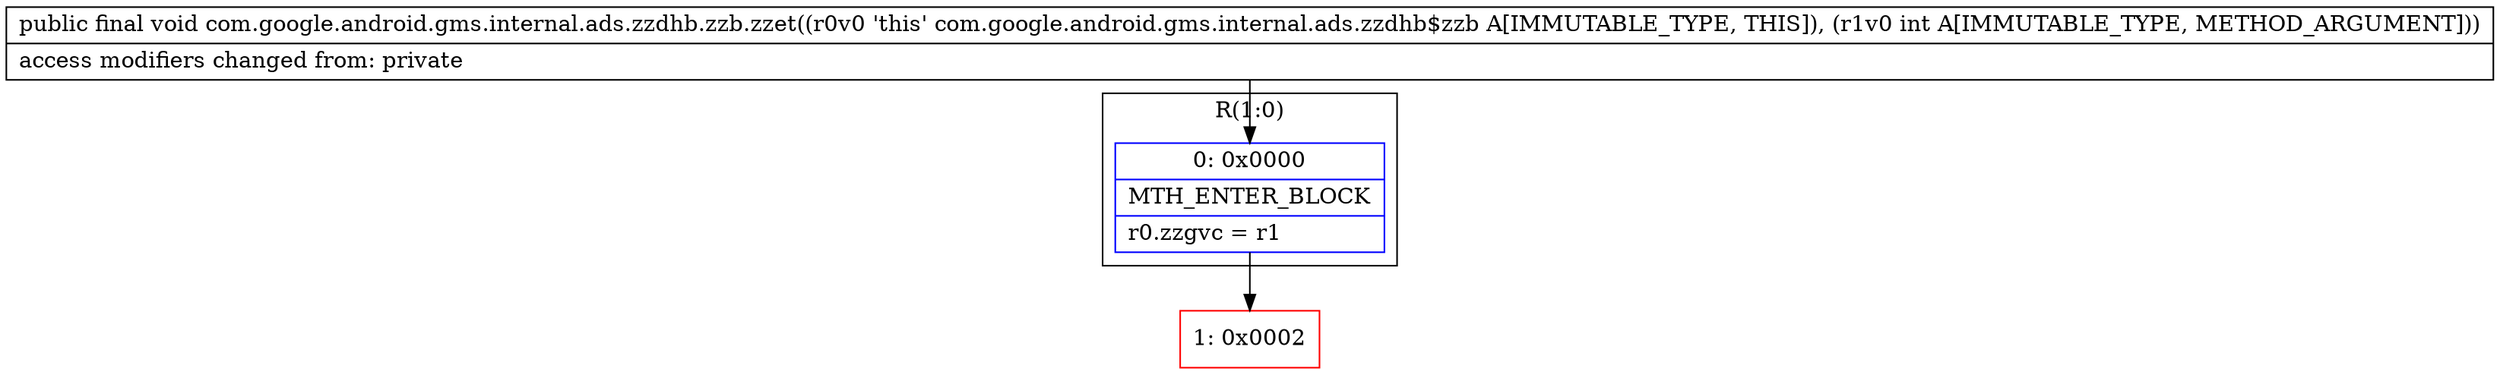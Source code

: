 digraph "CFG forcom.google.android.gms.internal.ads.zzdhb.zzb.zzet(I)V" {
subgraph cluster_Region_147115386 {
label = "R(1:0)";
node [shape=record,color=blue];
Node_0 [shape=record,label="{0\:\ 0x0000|MTH_ENTER_BLOCK\l|r0.zzgvc = r1\l}"];
}
Node_1 [shape=record,color=red,label="{1\:\ 0x0002}"];
MethodNode[shape=record,label="{public final void com.google.android.gms.internal.ads.zzdhb.zzb.zzet((r0v0 'this' com.google.android.gms.internal.ads.zzdhb$zzb A[IMMUTABLE_TYPE, THIS]), (r1v0 int A[IMMUTABLE_TYPE, METHOD_ARGUMENT]))  | access modifiers changed from: private\l}"];
MethodNode -> Node_0;
Node_0 -> Node_1;
}

